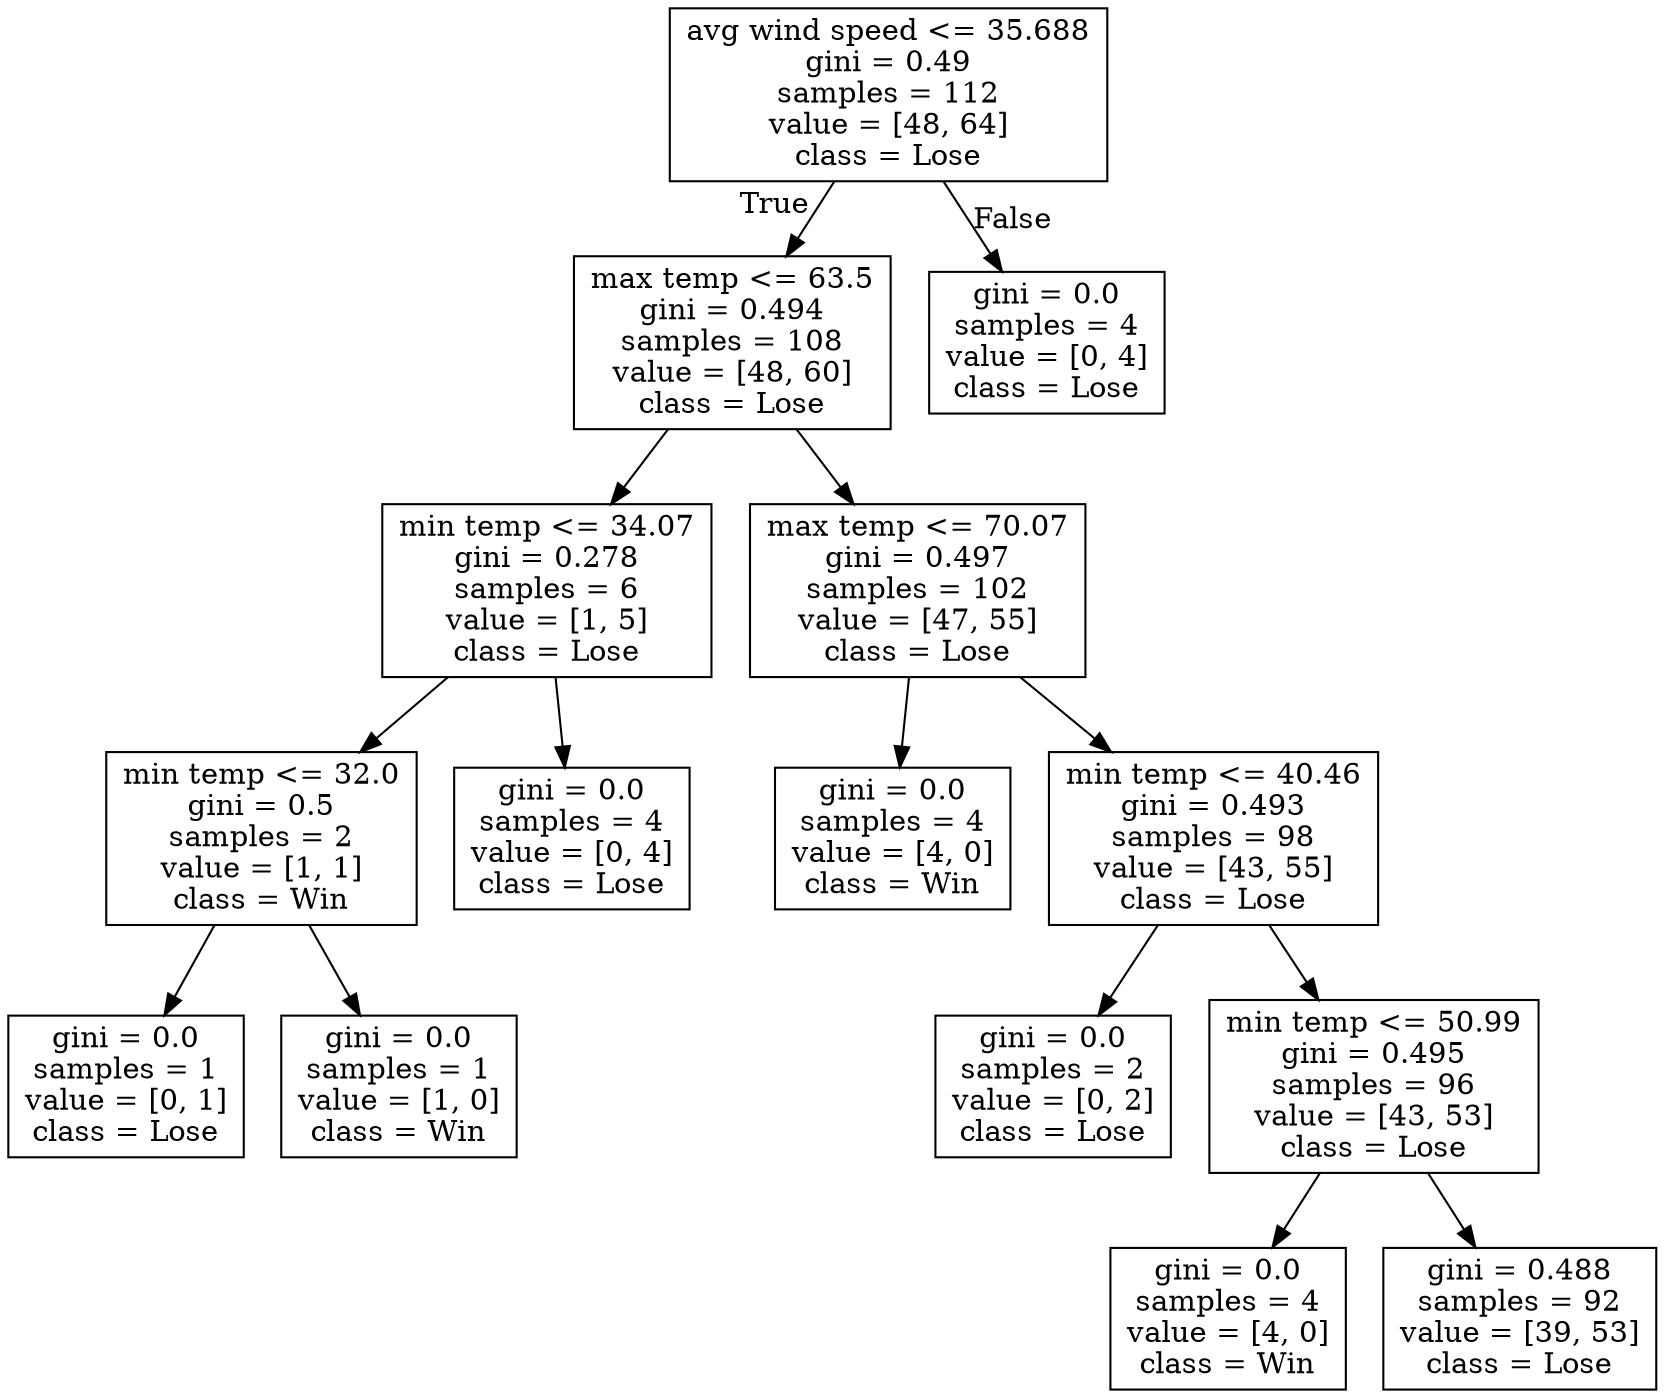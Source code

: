 digraph Tree {
node [shape=box] ;
0 [label="avg wind speed <= 35.688\ngini = 0.49\nsamples = 112\nvalue = [48, 64]\nclass = Lose"] ;
1 [label="max temp <= 63.5\ngini = 0.494\nsamples = 108\nvalue = [48, 60]\nclass = Lose"] ;
0 -> 1 [labeldistance=2.5, labelangle=45, headlabel="True"] ;
2 [label="min temp <= 34.07\ngini = 0.278\nsamples = 6\nvalue = [1, 5]\nclass = Lose"] ;
1 -> 2 ;
3 [label="min temp <= 32.0\ngini = 0.5\nsamples = 2\nvalue = [1, 1]\nclass = Win"] ;
2 -> 3 ;
4 [label="gini = 0.0\nsamples = 1\nvalue = [0, 1]\nclass = Lose"] ;
3 -> 4 ;
5 [label="gini = 0.0\nsamples = 1\nvalue = [1, 0]\nclass = Win"] ;
3 -> 5 ;
6 [label="gini = 0.0\nsamples = 4\nvalue = [0, 4]\nclass = Lose"] ;
2 -> 6 ;
7 [label="max temp <= 70.07\ngini = 0.497\nsamples = 102\nvalue = [47, 55]\nclass = Lose"] ;
1 -> 7 ;
8 [label="gini = 0.0\nsamples = 4\nvalue = [4, 0]\nclass = Win"] ;
7 -> 8 ;
9 [label="min temp <= 40.46\ngini = 0.493\nsamples = 98\nvalue = [43, 55]\nclass = Lose"] ;
7 -> 9 ;
10 [label="gini = 0.0\nsamples = 2\nvalue = [0, 2]\nclass = Lose"] ;
9 -> 10 ;
11 [label="min temp <= 50.99\ngini = 0.495\nsamples = 96\nvalue = [43, 53]\nclass = Lose"] ;
9 -> 11 ;
12 [label="gini = 0.0\nsamples = 4\nvalue = [4, 0]\nclass = Win"] ;
11 -> 12 ;
13 [label="gini = 0.488\nsamples = 92\nvalue = [39, 53]\nclass = Lose"] ;
11 -> 13 ;
14 [label="gini = 0.0\nsamples = 4\nvalue = [0, 4]\nclass = Lose"] ;
0 -> 14 [labeldistance=2.5, labelangle=-45, headlabel="False"] ;
}